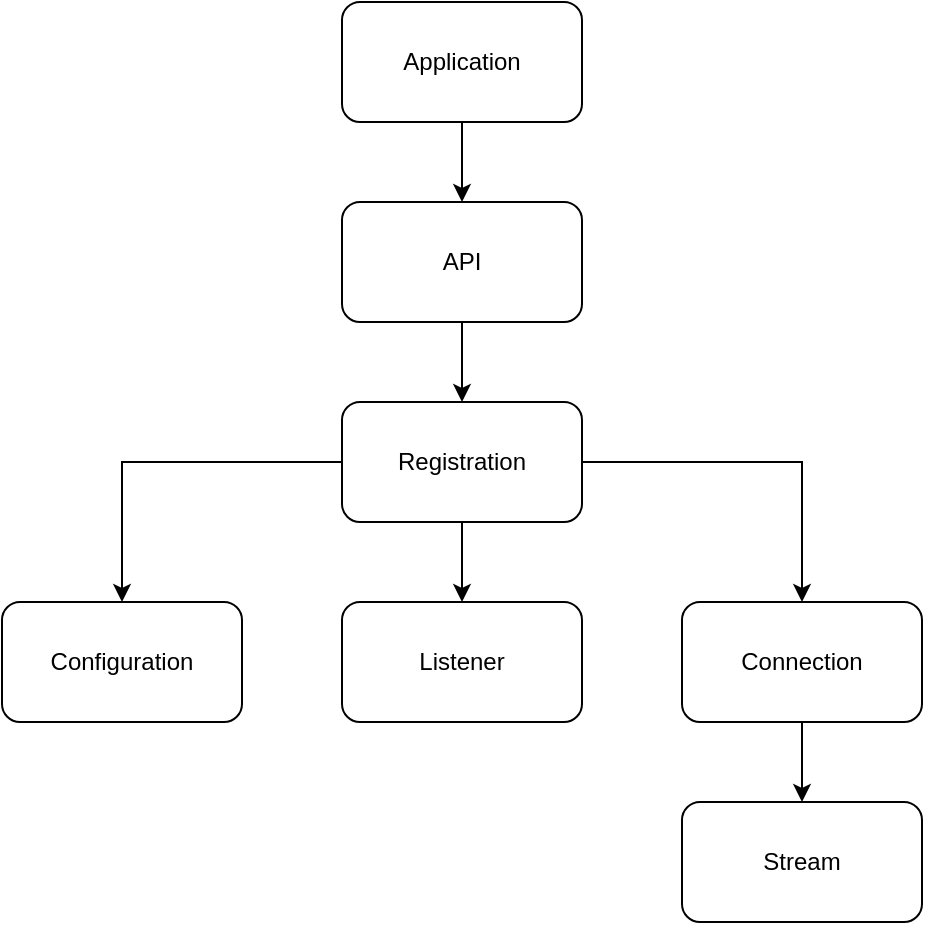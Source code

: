 <mxfile version="28.1.2">
  <diagram name="Page-1" id="NEfzoQ-RzewGu70Z7AuX">
    <mxGraphModel dx="1425" dy="791" grid="1" gridSize="10" guides="1" tooltips="1" connect="1" arrows="1" fold="1" page="1" pageScale="1" pageWidth="827" pageHeight="1169" math="0" shadow="0">
      <root>
        <mxCell id="0" />
        <mxCell id="1" parent="0" />
        <mxCell id="Sc-W82_MltwbpXIWxwOa-8" value="" style="edgeStyle=orthogonalEdgeStyle;rounded=0;orthogonalLoop=1;jettySize=auto;html=1;" edge="1" parent="1" source="Sc-W82_MltwbpXIWxwOa-1" target="Sc-W82_MltwbpXIWxwOa-2">
          <mxGeometry relative="1" as="geometry" />
        </mxCell>
        <mxCell id="Sc-W82_MltwbpXIWxwOa-1" value="Application" style="rounded=1;whiteSpace=wrap;html=1;" vertex="1" parent="1">
          <mxGeometry x="310" y="50" width="120" height="60" as="geometry" />
        </mxCell>
        <mxCell id="Sc-W82_MltwbpXIWxwOa-9" value="" style="edgeStyle=orthogonalEdgeStyle;rounded=0;orthogonalLoop=1;jettySize=auto;html=1;" edge="1" parent="1" source="Sc-W82_MltwbpXIWxwOa-2" target="Sc-W82_MltwbpXIWxwOa-3">
          <mxGeometry relative="1" as="geometry" />
        </mxCell>
        <mxCell id="Sc-W82_MltwbpXIWxwOa-2" value="API" style="rounded=1;whiteSpace=wrap;html=1;" vertex="1" parent="1">
          <mxGeometry x="310" y="150" width="120" height="60" as="geometry" />
        </mxCell>
        <mxCell id="Sc-W82_MltwbpXIWxwOa-10" value="" style="edgeStyle=orthogonalEdgeStyle;rounded=0;orthogonalLoop=1;jettySize=auto;html=1;" edge="1" parent="1" source="Sc-W82_MltwbpXIWxwOa-3" target="Sc-W82_MltwbpXIWxwOa-4">
          <mxGeometry relative="1" as="geometry" />
        </mxCell>
        <mxCell id="Sc-W82_MltwbpXIWxwOa-11" style="edgeStyle=orthogonalEdgeStyle;rounded=0;orthogonalLoop=1;jettySize=auto;html=1;exitX=0;exitY=0.5;exitDx=0;exitDy=0;entryX=0.5;entryY=0;entryDx=0;entryDy=0;" edge="1" parent="1" source="Sc-W82_MltwbpXIWxwOa-3" target="Sc-W82_MltwbpXIWxwOa-5">
          <mxGeometry relative="1" as="geometry" />
        </mxCell>
        <mxCell id="Sc-W82_MltwbpXIWxwOa-12" style="edgeStyle=orthogonalEdgeStyle;rounded=0;orthogonalLoop=1;jettySize=auto;html=1;exitX=1;exitY=0.5;exitDx=0;exitDy=0;entryX=0.5;entryY=0;entryDx=0;entryDy=0;" edge="1" parent="1" source="Sc-W82_MltwbpXIWxwOa-3" target="Sc-W82_MltwbpXIWxwOa-6">
          <mxGeometry relative="1" as="geometry" />
        </mxCell>
        <mxCell id="Sc-W82_MltwbpXIWxwOa-3" value="Registration" style="rounded=1;whiteSpace=wrap;html=1;" vertex="1" parent="1">
          <mxGeometry x="310" y="250" width="120" height="60" as="geometry" />
        </mxCell>
        <mxCell id="Sc-W82_MltwbpXIWxwOa-4" value="Listener" style="rounded=1;whiteSpace=wrap;html=1;" vertex="1" parent="1">
          <mxGeometry x="310" y="350" width="120" height="60" as="geometry" />
        </mxCell>
        <mxCell id="Sc-W82_MltwbpXIWxwOa-5" value="Configuration" style="rounded=1;whiteSpace=wrap;html=1;" vertex="1" parent="1">
          <mxGeometry x="140" y="350" width="120" height="60" as="geometry" />
        </mxCell>
        <mxCell id="Sc-W82_MltwbpXIWxwOa-13" value="" style="edgeStyle=orthogonalEdgeStyle;rounded=0;orthogonalLoop=1;jettySize=auto;html=1;" edge="1" parent="1" source="Sc-W82_MltwbpXIWxwOa-6" target="Sc-W82_MltwbpXIWxwOa-7">
          <mxGeometry relative="1" as="geometry" />
        </mxCell>
        <mxCell id="Sc-W82_MltwbpXIWxwOa-6" value="Connection" style="rounded=1;whiteSpace=wrap;html=1;" vertex="1" parent="1">
          <mxGeometry x="480" y="350" width="120" height="60" as="geometry" />
        </mxCell>
        <mxCell id="Sc-W82_MltwbpXIWxwOa-7" value="Stream" style="rounded=1;whiteSpace=wrap;html=1;" vertex="1" parent="1">
          <mxGeometry x="480" y="450" width="120" height="60" as="geometry" />
        </mxCell>
      </root>
    </mxGraphModel>
  </diagram>
</mxfile>
